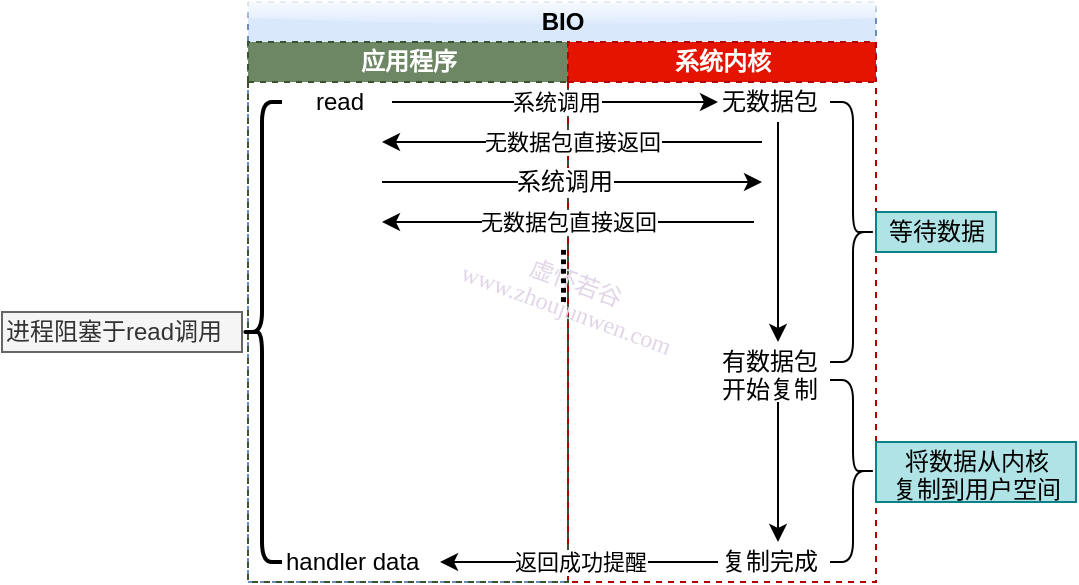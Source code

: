 <mxfile version="12.2.0" type="github" pages="1">
  <diagram id="rIqv8WqF2CkcUCN2QPh2" name="第 1 页">
    <mxGraphModel dx="1412" dy="932" grid="1" gridSize="10" guides="1" tooltips="1" connect="1" arrows="1" fold="1" page="1" pageScale="1" pageWidth="827" pageHeight="1169" math="0" shadow="0">
      <root>
        <mxCell id="0"/>
        <mxCell id="1" parent="0"/>
        <mxCell id="8ivFGuSRa5Zrf-ervXkN-1" value="BIO" style="swimlane;html=1;childLayout=stackLayout;resizeParent=1;resizeParentMax=0;startSize=20;fillColor=#dae8fc;strokeColor=#6c8ebf;rounded=0;swimlaneLine=0;glass=1;dashed=1;" vertex="1" parent="1">
          <mxGeometry x="183" y="220" width="314" height="290" as="geometry">
            <mxRectangle x="186" y="220" width="50" height="20" as="alternateBounds"/>
          </mxGeometry>
        </mxCell>
        <mxCell id="8ivFGuSRa5Zrf-ervXkN-2" value="应用程序" style="swimlane;html=1;startSize=20;fillColor=#6d8764;strokeColor=#3A5431;dashed=1;fontColor=#ffffff;" vertex="1" parent="8ivFGuSRa5Zrf-ervXkN-1">
          <mxGeometry y="20" width="160" height="270" as="geometry">
            <mxRectangle y="20" width="20" height="230" as="alternateBounds"/>
          </mxGeometry>
        </mxCell>
        <mxCell id="8ivFGuSRa5Zrf-ervXkN-17" value="handler data" style="text;html=1;resizable=0;points=[];autosize=1;align=left;verticalAlign=top;spacingTop=-4;" vertex="1" parent="8ivFGuSRa5Zrf-ervXkN-2">
          <mxGeometry x="17" y="250" width="80" height="20" as="geometry"/>
        </mxCell>
        <mxCell id="8ivFGuSRa5Zrf-ervXkN-3" value="系统内核" style="swimlane;html=1;startSize=20;fillColor=#e51400;strokeColor=#B20000;dashed=1;fontColor=#ffffff;" vertex="1" parent="8ivFGuSRa5Zrf-ervXkN-1">
          <mxGeometry x="160" y="20" width="154" height="270" as="geometry">
            <mxRectangle x="150" y="20" width="20" height="230" as="alternateBounds"/>
          </mxGeometry>
        </mxCell>
        <mxCell id="8ivFGuSRa5Zrf-ervXkN-4" value="虚怀若谷&lt;br&gt;www.zhoujunwen.com" style="text;html=1;resizable=0;points=[];autosize=1;align=center;verticalAlign=top;spacingTop=-4;fontColor=#E1D5E7;labelBackgroundColor=none;labelBorderColor=none;rounded=0;glass=1;shadow=0;comic=0;fontFamily=Comic Sans MS;rotation=20;" vertex="1" parent="8ivFGuSRa5Zrf-ervXkN-3">
          <mxGeometry x="-63" y="110" width="130" height="30" as="geometry"/>
        </mxCell>
        <mxCell id="8ivFGuSRa5Zrf-ervXkN-16" value="" style="shape=curlyBracket;whiteSpace=wrap;html=1;rounded=1;rotation=180;" vertex="1" parent="8ivFGuSRa5Zrf-ervXkN-3">
          <mxGeometry x="131" y="169" width="23" height="91" as="geometry"/>
        </mxCell>
        <mxCell id="8ivFGuSRa5Zrf-ervXkN-15" value="复制完成" style="text;html=1;resizable=0;points=[];autosize=1;align=left;verticalAlign=top;spacingTop=-4;" vertex="1" parent="8ivFGuSRa5Zrf-ervXkN-3">
          <mxGeometry x="75" y="250" width="60" height="20" as="geometry"/>
        </mxCell>
        <mxCell id="8ivFGuSRa5Zrf-ervXkN-11" value="有数据包&lt;br&gt;开始复制" style="text;html=1;resizable=0;points=[];autosize=1;align=left;verticalAlign=top;spacingTop=-4;" vertex="1" parent="8ivFGuSRa5Zrf-ervXkN-3">
          <mxGeometry x="75" y="150" width="60" height="30" as="geometry"/>
        </mxCell>
        <mxCell id="8ivFGuSRa5Zrf-ervXkN-10" style="edgeStyle=orthogonalEdgeStyle;rounded=0;orthogonalLoop=1;jettySize=auto;html=1;" edge="1" parent="8ivFGuSRa5Zrf-ervXkN-3" source="8ivFGuSRa5Zrf-ervXkN-11" target="8ivFGuSRa5Zrf-ervXkN-15">
          <mxGeometry relative="1" as="geometry"/>
        </mxCell>
        <mxCell id="8ivFGuSRa5Zrf-ervXkN-26" value="......" style="text;html=1;strokeColor=none;fillColor=none;align=center;verticalAlign=middle;whiteSpace=wrap;rounded=0;horizontal=0;fontStyle=1;fontSize=17;" vertex="1" parent="8ivFGuSRa5Zrf-ervXkN-3">
          <mxGeometry x="-11" y="107" width="10" height="20" as="geometry"/>
        </mxCell>
        <mxCell id="8ivFGuSRa5Zrf-ervXkN-14" value="返回成功提醒" style="edgeStyle=orthogonalEdgeStyle;rounded=0;orthogonalLoop=1;jettySize=auto;html=1;entryX=0.988;entryY=0.5;entryDx=0;entryDy=0;entryPerimeter=0;" edge="1" parent="8ivFGuSRa5Zrf-ervXkN-1" source="8ivFGuSRa5Zrf-ervXkN-15" target="8ivFGuSRa5Zrf-ervXkN-17">
          <mxGeometry relative="1" as="geometry"/>
        </mxCell>
        <mxCell id="8ivFGuSRa5Zrf-ervXkN-5" value="" style="shape=curlyBracket;whiteSpace=wrap;html=1;rounded=1;strokeWidth=2;" vertex="1" parent="1">
          <mxGeometry x="180" y="270" width="20" height="230" as="geometry"/>
        </mxCell>
        <mxCell id="8ivFGuSRa5Zrf-ervXkN-6" value="系统调用" style="edgeStyle=orthogonalEdgeStyle;rounded=0;orthogonalLoop=1;jettySize=auto;html=1;" edge="1" parent="1" source="8ivFGuSRa5Zrf-ervXkN-7" target="8ivFGuSRa5Zrf-ervXkN-9">
          <mxGeometry relative="1" as="geometry"/>
        </mxCell>
        <mxCell id="8ivFGuSRa5Zrf-ervXkN-7" value="read" style="text;html=1;resizable=0;points=[];autosize=1;align=left;verticalAlign=top;spacingTop=-4;" vertex="1" parent="1">
          <mxGeometry x="215" y="260" width="40" height="20" as="geometry"/>
        </mxCell>
        <mxCell id="8ivFGuSRa5Zrf-ervXkN-8" style="edgeStyle=orthogonalEdgeStyle;rounded=0;orthogonalLoop=1;jettySize=auto;html=1;" edge="1" parent="1" source="8ivFGuSRa5Zrf-ervXkN-9" target="8ivFGuSRa5Zrf-ervXkN-11">
          <mxGeometry relative="1" as="geometry"/>
        </mxCell>
        <mxCell id="8ivFGuSRa5Zrf-ervXkN-9" value="无数据包" style="text;html=1;resizable=0;points=[];autosize=1;align=left;verticalAlign=top;spacingTop=-4;" vertex="1" parent="1">
          <mxGeometry x="418" y="260" width="60" height="20" as="geometry"/>
        </mxCell>
        <mxCell id="8ivFGuSRa5Zrf-ervXkN-12" value="" style="shape=curlyBracket;whiteSpace=wrap;html=1;rounded=1;rotation=180;" vertex="1" parent="1">
          <mxGeometry x="474" y="270" width="23" height="130" as="geometry"/>
        </mxCell>
        <mxCell id="8ivFGuSRa5Zrf-ervXkN-13" value="等待数据" style="text;html=1;resizable=0;points=[];autosize=1;align=center;verticalAlign=top;spacingTop=-4;fillColor=#b0e3e6;strokeColor=#0e8088;" vertex="1" parent="1">
          <mxGeometry x="497" y="325" width="60" height="20" as="geometry"/>
        </mxCell>
        <mxCell id="8ivFGuSRa5Zrf-ervXkN-18" value="将数据从内核&lt;br&gt;复制到用户空间" style="text;html=1;resizable=0;points=[];autosize=1;align=center;verticalAlign=top;spacingTop=-4;fillColor=#b0e3e6;strokeColor=#0e8088;" vertex="1" parent="1">
          <mxGeometry x="497" y="440" width="100" height="30" as="geometry"/>
        </mxCell>
        <mxCell id="8ivFGuSRa5Zrf-ervXkN-19" value="进程阻塞于read调用" style="text;html=1;resizable=0;points=[];autosize=1;align=left;verticalAlign=top;spacingTop=-4;fillColor=#f5f5f5;strokeColor=#666666;fontColor=#333333;" vertex="1" parent="1">
          <mxGeometry x="60" y="375" width="120" height="20" as="geometry"/>
        </mxCell>
        <mxCell id="8ivFGuSRa5Zrf-ervXkN-20" value="无数据包直接返回" style="endArrow=classic;html=1;" edge="1" parent="1">
          <mxGeometry width="50" height="50" relative="1" as="geometry">
            <mxPoint x="440" y="290" as="sourcePoint"/>
            <mxPoint x="250" y="290" as="targetPoint"/>
          </mxGeometry>
        </mxCell>
        <mxCell id="8ivFGuSRa5Zrf-ervXkN-21" value="" style="endArrow=classic;html=1;" edge="1" parent="1">
          <mxGeometry width="50" height="50" relative="1" as="geometry">
            <mxPoint x="250" y="310" as="sourcePoint"/>
            <mxPoint x="440" y="310" as="targetPoint"/>
          </mxGeometry>
        </mxCell>
        <mxCell id="8ivFGuSRa5Zrf-ervXkN-22" value="系统调用" style="text;html=1;resizable=0;points=[];align=center;verticalAlign=middle;labelBackgroundColor=#ffffff;" vertex="1" connectable="0" parent="8ivFGuSRa5Zrf-ervXkN-21">
          <mxGeometry x="-0.042" relative="1" as="geometry">
            <mxPoint as="offset"/>
          </mxGeometry>
        </mxCell>
        <mxCell id="8ivFGuSRa5Zrf-ervXkN-23" value="无数据包直接返回" style="endArrow=classic;html=1;" edge="1" parent="1">
          <mxGeometry width="50" height="50" relative="1" as="geometry">
            <mxPoint x="436" y="330" as="sourcePoint"/>
            <mxPoint x="250" y="330" as="targetPoint"/>
          </mxGeometry>
        </mxCell>
      </root>
    </mxGraphModel>
  </diagram>
</mxfile>

